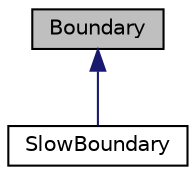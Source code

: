 digraph "Boundary"
{
  edge [fontname="Helvetica",fontsize="10",labelfontname="Helvetica",labelfontsize="10"];
  node [fontname="Helvetica",fontsize="10",shape=record];
  Node1 [label="Boundary",height=0.2,width=0.4,color="black", fillcolor="grey75", style="filled", fontcolor="black"];
  Node1 -> Node2 [dir="back",color="midnightblue",fontsize="10",style="solid",fontname="Helvetica"];
  Node2 [label="SlowBoundary",height=0.2,width=0.4,color="black", fillcolor="white", style="filled",URL="$class_slow_boundary.html",tooltip="This boundary-value calculating class iterates over the field of j_phi and (should do ..."];
}
